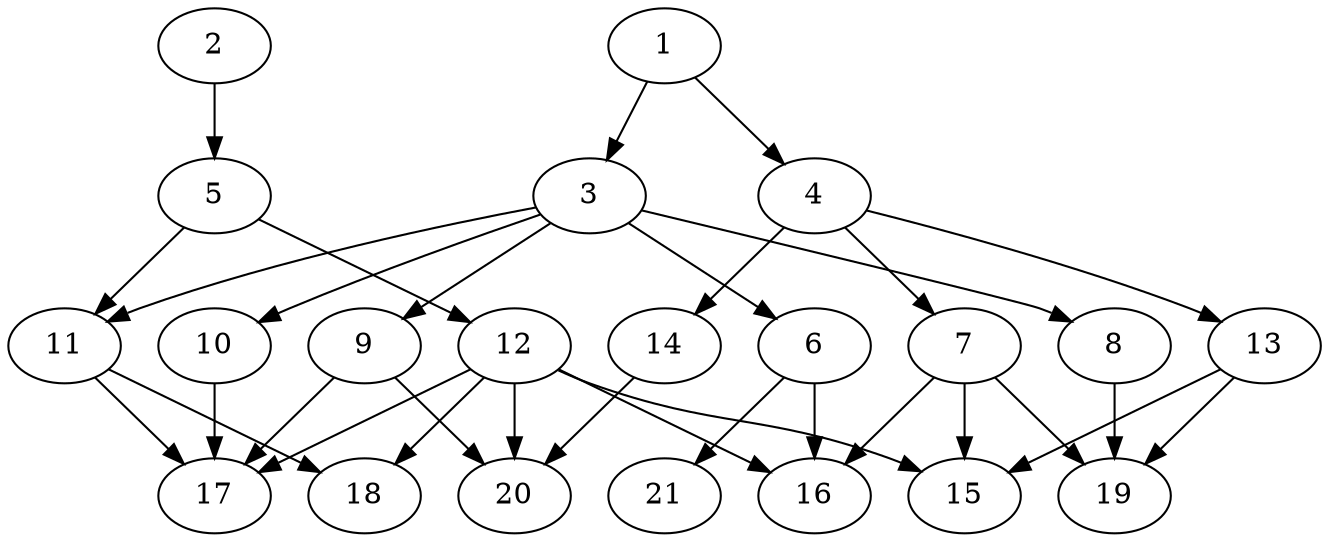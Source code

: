 // DAG (tier=2-normal, mode=compute, n=21, ccr=0.399, fat=0.632, density=0.408, regular=0.417, jump=0.107, mindata=524288, maxdata=8388608)
// DAG automatically generated by daggen at Sun Aug 24 16:33:33 2025
// /home/ermia/Project/Environments/daggen/bin/daggen --dot --ccr 0.399 --fat 0.632 --regular 0.417 --density 0.408 --jump 0.107 --mindata 524288 --maxdata 8388608 -n 21 
digraph G {
  1 [size="61357502423255", alpha="0.20", expect_size="30678751211627"]
  1 -> 3 [size ="2455186178048"]
  1 -> 4 [size ="2455186178048"]
  2 [size="69132618779892645888", alpha="0.17", expect_size="34566309389946322944"]
  2 -> 5 [size ="134755135782912"]
  3 [size="4537038326445688", alpha="0.14", expect_size="2268519163222844"]
  3 -> 6 [size ="72212124008448"]
  3 -> 8 [size ="72212124008448"]
  3 -> 9 [size ="72212124008448"]
  3 -> 10 [size ="72212124008448"]
  3 -> 11 [size ="72212124008448"]
  4 [size="499810041856000000", alpha="0.10", expect_size="249905020928000000"]
  4 -> 7 [size ="5038407680000"]
  4 -> 13 [size ="5038407680000"]
  4 -> 14 [size ="5038407680000"]
  5 [size="157156271080865792000", alpha="0.14", expect_size="78578135540432896000"]
  5 -> 11 [size ="232975971123200"]
  5 -> 12 [size ="232975971123200"]
  6 [size="21951931880329728", alpha="0.19", expect_size="10975965940164864"]
  6 -> 16 [size ="550920286896128"]
  6 -> 21 [size ="550920286896128"]
  7 [size="2288095242492483", alpha="0.14", expect_size="1144047621246241"]
  7 -> 15 [size ="274269934190592"]
  7 -> 16 [size ="274269934190592"]
  7 -> 19 [size ="274269934190592"]
  8 [size="2119799902425291", alpha="0.04", expect_size="1059899951212645"]
  8 -> 19 [size ="33688783945728"]
  9 [size="20993876790834364416", alpha="0.15", expect_size="10496938395417182208"]
  9 -> 17 [size ="60881463410688"]
  9 -> 20 [size ="60881463410688"]
  10 [size="678051999754265088", alpha="0.03", expect_size="339025999877132544"]
  10 -> 17 [size ="415162485964800"]
  11 [size="2653141349774334", alpha="0.10", expect_size="1326570674887167"]
  11 -> 17 [size ="145868665651200"]
  11 -> 18 [size ="145868665651200"]
  12 [size="105437624688904944", alpha="0.02", expect_size="52718812344452472"]
  12 -> 15 [size ="156986725367808"]
  12 -> 16 [size ="156986725367808"]
  12 -> 17 [size ="156986725367808"]
  12 -> 18 [size ="156986725367808"]
  12 -> 20 [size ="156986725367808"]
  13 [size="3745198405677019", alpha="0.09", expect_size="1872599202838509"]
  13 -> 15 [size ="133212982476800"]
  13 -> 19 [size ="133212982476800"]
  14 [size="23560306617352140", alpha="0.12", expect_size="11780153308676070"]
  14 -> 20 [size ="489255235223552"]
  15 [size="453127524224868928", alpha="0.18", expect_size="226563762112434464"]
  16 [size="6626811541762437", alpha="0.14", expect_size="3313405770881218"]
  17 [size="328073936790930", alpha="0.19", expect_size="164036968395465"]
  18 [size="164342130004101120", alpha="0.05", expect_size="82171065002050560"]
  19 [size="11216318750045241344", alpha="0.14", expect_size="5608159375022620672"]
  20 [size="1737417376216907776", alpha="0.11", expect_size="868708688108453888"]
  21 [size="42510556353192456", alpha="0.02", expect_size="21255278176596228"]
}